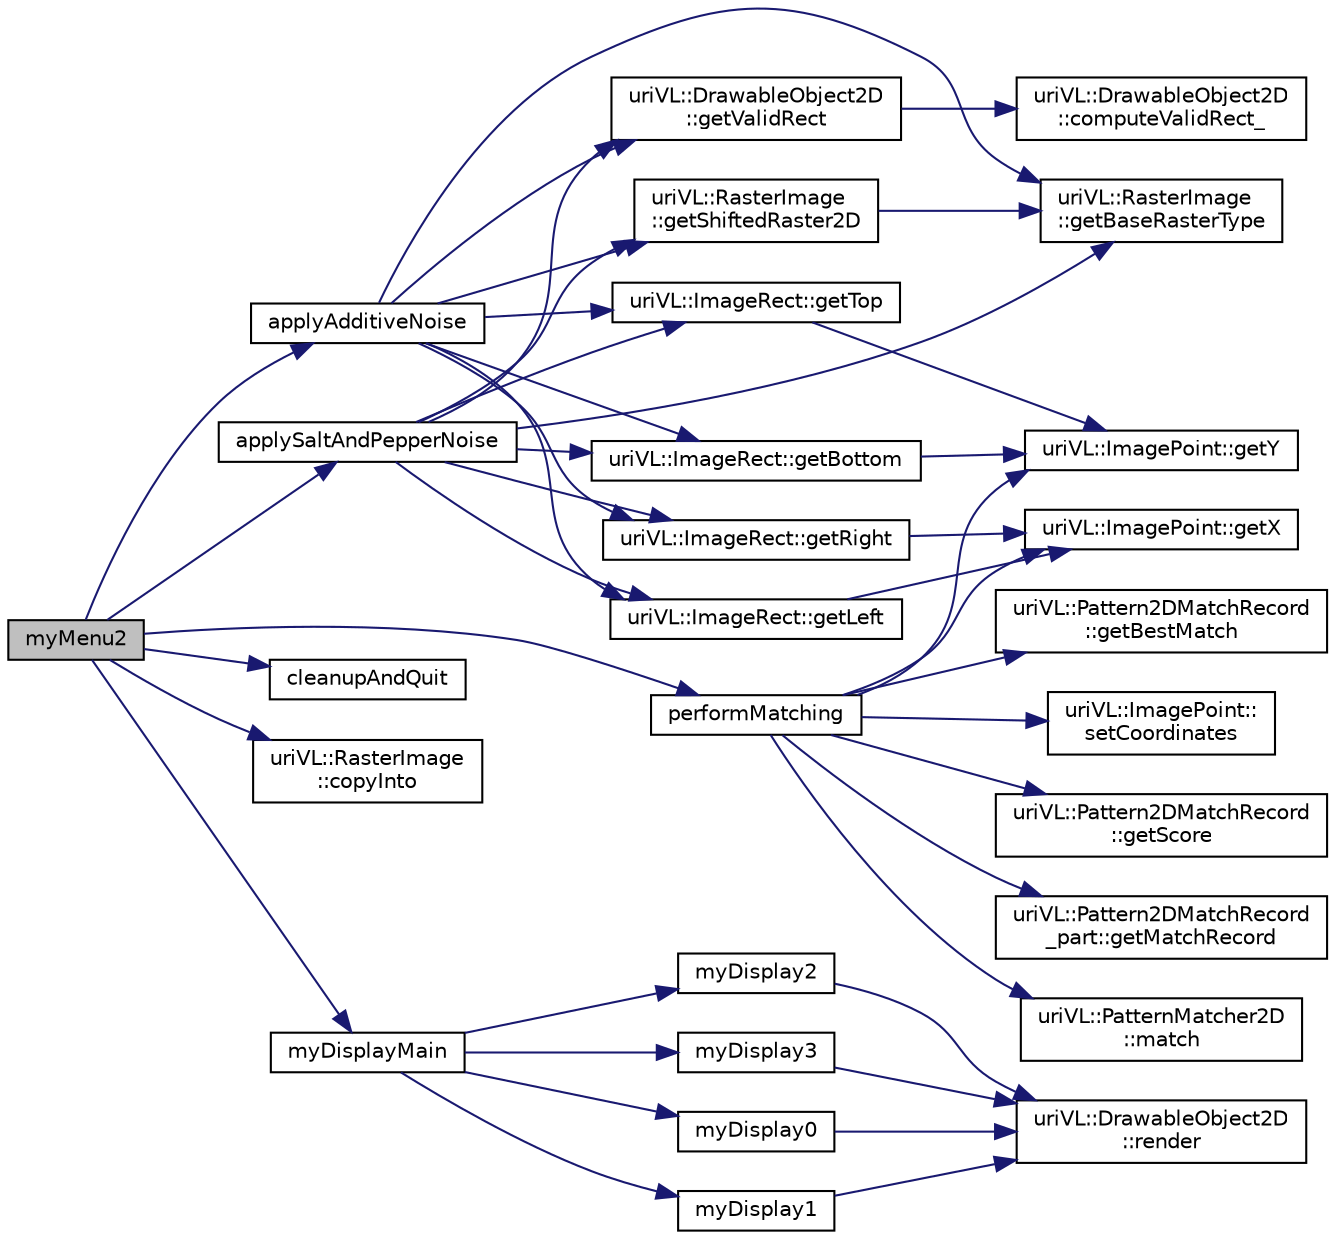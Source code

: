 digraph "myMenu2"
{
  edge [fontname="Helvetica",fontsize="10",labelfontname="Helvetica",labelfontsize="10"];
  node [fontname="Helvetica",fontsize="10",shape=record];
  rankdir="LR";
  Node1 [label="myMenu2",height=0.2,width=0.4,color="black", fillcolor="grey75", style="filled", fontcolor="black"];
  Node1 -> Node2 [color="midnightblue",fontsize="10",style="solid",fontname="Helvetica"];
  Node2 [label="applyAdditiveNoise",height=0.2,width=0.4,color="black", fillcolor="white", style="filled",URL="$patternMatching__main_8cpp.html#a5584b194c1d883ef056068f8bac16fb8"];
  Node2 -> Node3 [color="midnightblue",fontsize="10",style="solid",fontname="Helvetica"];
  Node3 [label="uriVL::RasterImage\l::getBaseRasterType",height=0.2,width=0.4,color="black", fillcolor="white", style="filled",URL="$classuriVL_1_1RasterImage.html#a68815937f6a787e4541a33b108198baf",tooltip="Returns the image&#39;s base raster type. "];
  Node2 -> Node4 [color="midnightblue",fontsize="10",style="solid",fontname="Helvetica"];
  Node4 [label="uriVL::ImageRect::getBottom",height=0.2,width=0.4,color="black", fillcolor="white", style="filled",URL="$classuriVL_1_1ImageRect.html#acb34c902550ecb25f7fa6ffb620aea71",tooltip="Returns the maximum y coordinate of the rectangle. "];
  Node4 -> Node5 [color="midnightblue",fontsize="10",style="solid",fontname="Helvetica"];
  Node5 [label="uriVL::ImagePoint::getY",height=0.2,width=0.4,color="black", fillcolor="white", style="filled",URL="$classuriVL_1_1ImagePoint.html#a4edda1ad5b1f3b39db3ac200dfddf016",tooltip="Returns the point&#39;s y coordinate. "];
  Node2 -> Node6 [color="midnightblue",fontsize="10",style="solid",fontname="Helvetica"];
  Node6 [label="uriVL::ImageRect::getLeft",height=0.2,width=0.4,color="black", fillcolor="white", style="filled",URL="$classuriVL_1_1ImageRect.html#a38bd531df6bd6c4892bca1a690feda13",tooltip="Returns the minimum x coordinate of the rectangle. "];
  Node6 -> Node7 [color="midnightblue",fontsize="10",style="solid",fontname="Helvetica"];
  Node7 [label="uriVL::ImagePoint::getX",height=0.2,width=0.4,color="black", fillcolor="white", style="filled",URL="$classuriVL_1_1ImagePoint.html#a4845eb34e164c8dffd9b366cf61f3f5b",tooltip="Returns the point&#39;s x coordinate. "];
  Node2 -> Node8 [color="midnightblue",fontsize="10",style="solid",fontname="Helvetica"];
  Node8 [label="uriVL::ImageRect::getRight",height=0.2,width=0.4,color="black", fillcolor="white", style="filled",URL="$classuriVL_1_1ImageRect.html#a89884bd1866a1b7ffb67d4cc1ec1a052",tooltip="Returns the maximum x coordinate of the rectangle. "];
  Node8 -> Node7 [color="midnightblue",fontsize="10",style="solid",fontname="Helvetica"];
  Node2 -> Node9 [color="midnightblue",fontsize="10",style="solid",fontname="Helvetica"];
  Node9 [label="uriVL::RasterImage\l::getShiftedRaster2D",height=0.2,width=0.4,color="black", fillcolor="white", style="filled",URL="$classuriVL_1_1RasterImage.html#afb1e270b389600fc0784f6c746d76ce4",tooltip="Returns the shifted base raster as a read-only 2D array. "];
  Node9 -> Node3 [color="midnightblue",fontsize="10",style="solid",fontname="Helvetica"];
  Node2 -> Node10 [color="midnightblue",fontsize="10",style="solid",fontname="Helvetica"];
  Node10 [label="uriVL::ImageRect::getTop",height=0.2,width=0.4,color="black", fillcolor="white", style="filled",URL="$classuriVL_1_1ImageRect.html#a2715b0a7b291354fd839a95ece0e0aba",tooltip="Returns the minimum y coordinate of the rectangle. "];
  Node10 -> Node5 [color="midnightblue",fontsize="10",style="solid",fontname="Helvetica"];
  Node2 -> Node11 [color="midnightblue",fontsize="10",style="solid",fontname="Helvetica"];
  Node11 [label="uriVL::DrawableObject2D\l::getValidRect",height=0.2,width=0.4,color="black", fillcolor="white", style="filled",URL="$classuriVL_1_1DrawableObject2D.html#ad654c2c5da02b3b20298c3eef4153874",tooltip="Returns the object&#39;s valid data rectangle. "];
  Node11 -> Node12 [color="midnightblue",fontsize="10",style="solid",fontname="Helvetica"];
  Node12 [label="uriVL::DrawableObject2D\l::computeValidRect_",height=0.2,width=0.4,color="black", fillcolor="white", style="filled",URL="$classuriVL_1_1DrawableObject2D.html#a9eb135fd212d80a8fbc3caa7e242d9dd",tooltip="Calculates the object&#39;s valid box. "];
  Node1 -> Node13 [color="midnightblue",fontsize="10",style="solid",fontname="Helvetica"];
  Node13 [label="applySaltAndPepperNoise",height=0.2,width=0.4,color="black", fillcolor="white", style="filled",URL="$patternMatching__main_8cpp.html#a116e5c62909abe8f1aed0705878b0d18"];
  Node13 -> Node3 [color="midnightblue",fontsize="10",style="solid",fontname="Helvetica"];
  Node13 -> Node4 [color="midnightblue",fontsize="10",style="solid",fontname="Helvetica"];
  Node13 -> Node6 [color="midnightblue",fontsize="10",style="solid",fontname="Helvetica"];
  Node13 -> Node8 [color="midnightblue",fontsize="10",style="solid",fontname="Helvetica"];
  Node13 -> Node9 [color="midnightblue",fontsize="10",style="solid",fontname="Helvetica"];
  Node13 -> Node10 [color="midnightblue",fontsize="10",style="solid",fontname="Helvetica"];
  Node13 -> Node11 [color="midnightblue",fontsize="10",style="solid",fontname="Helvetica"];
  Node1 -> Node14 [color="midnightblue",fontsize="10",style="solid",fontname="Helvetica"];
  Node14 [label="cleanupAndQuit",height=0.2,width=0.4,color="black", fillcolor="white", style="filled",URL="$patternMatching__main_8cpp.html#ab5774c0c168c63ad4c75e9bf6f09e72b"];
  Node1 -> Node15 [color="midnightblue",fontsize="10",style="solid",fontname="Helvetica"];
  Node15 [label="uriVL::RasterImage\l::copyInto",height=0.2,width=0.4,color="black", fillcolor="white", style="filled",URL="$classuriVL_1_1RasterImage.html#a945167dba31cc4a0ae359ab273dcdfea",tooltip="Copies this image into the one received as parameter. "];
  Node1 -> Node16 [color="midnightblue",fontsize="10",style="solid",fontname="Helvetica"];
  Node16 [label="myDisplayMain",height=0.2,width=0.4,color="black", fillcolor="white", style="filled",URL="$patternMatching__main_8cpp.html#af86ee6d7809b6842c4e285d141d718a7"];
  Node16 -> Node17 [color="midnightblue",fontsize="10",style="solid",fontname="Helvetica"];
  Node17 [label="myDisplay0",height=0.2,width=0.4,color="black", fillcolor="white", style="filled",URL="$patternMatching__main_8cpp.html#a203e370232115e0fd93fae4a255d9d7d"];
  Node17 -> Node18 [color="midnightblue",fontsize="10",style="solid",fontname="Helvetica"];
  Node18 [label="uriVL::DrawableObject2D\l::render",height=0.2,width=0.4,color="black", fillcolor="white", style="filled",URL="$classuriVL_1_1DrawableObject2D.html#ac8e503cfade891e7ac2a25467cb7d24a",tooltip="Renders the object at the default depth and (0, 0) location. "];
  Node16 -> Node19 [color="midnightblue",fontsize="10",style="solid",fontname="Helvetica"];
  Node19 [label="myDisplay1",height=0.2,width=0.4,color="black", fillcolor="white", style="filled",URL="$patternMatching__main_8cpp.html#a7af0867a250b60f1375c843341bc40b6"];
  Node19 -> Node18 [color="midnightblue",fontsize="10",style="solid",fontname="Helvetica"];
  Node16 -> Node20 [color="midnightblue",fontsize="10",style="solid",fontname="Helvetica"];
  Node20 [label="myDisplay2",height=0.2,width=0.4,color="black", fillcolor="white", style="filled",URL="$patternMatching__main_8cpp.html#a77634c375a18c94063bc5f225fdd2c6b"];
  Node20 -> Node18 [color="midnightblue",fontsize="10",style="solid",fontname="Helvetica"];
  Node16 -> Node21 [color="midnightblue",fontsize="10",style="solid",fontname="Helvetica"];
  Node21 [label="myDisplay3",height=0.2,width=0.4,color="black", fillcolor="white", style="filled",URL="$patternMatching__main_8cpp.html#aefcbd7b72ee22e422927277f895f0d06"];
  Node21 -> Node18 [color="midnightblue",fontsize="10",style="solid",fontname="Helvetica"];
  Node1 -> Node22 [color="midnightblue",fontsize="10",style="solid",fontname="Helvetica"];
  Node22 [label="performMatching",height=0.2,width=0.4,color="black", fillcolor="white", style="filled",URL="$patternMatching__main_8cpp.html#a03c009948b44a6193523783e40f7846e"];
  Node22 -> Node23 [color="midnightblue",fontsize="10",style="solid",fontname="Helvetica"];
  Node23 [label="uriVL::PatternMatcher2D\l::match",height=0.2,width=0.4,color="black", fillcolor="white", style="filled",URL="$classuriVL_1_1PatternMatcher2D.html#a1ce4ead57cba2554608f47aee1f012a4",tooltip="Determines the Pattern2DMatchRecord of the best match for a target pattern in an image. "];
  Node22 -> Node24 [color="midnightblue",fontsize="10",style="solid",fontname="Helvetica"];
  Node24 [label="uriVL::Pattern2DMatchRecord\l::getBestMatch",height=0.2,width=0.4,color="black", fillcolor="white", style="filled",URL="$classuriVL_1_1Pattern2DMatchRecord.html#a0739d0f7b2832e943edfff883b91b15b",tooltip="Returns the location of the best match. "];
  Node22 -> Node25 [color="midnightblue",fontsize="10",style="solid",fontname="Helvetica"];
  Node25 [label="uriVL::ImagePoint::\lsetCoordinates",height=0.2,width=0.4,color="black", fillcolor="white", style="filled",URL="$classuriVL_1_1ImagePoint.html#a253b7c2ab33d684a29059591f107802a",tooltip="Assigns new coordinates to the pixel. "];
  Node22 -> Node7 [color="midnightblue",fontsize="10",style="solid",fontname="Helvetica"];
  Node22 -> Node5 [color="midnightblue",fontsize="10",style="solid",fontname="Helvetica"];
  Node22 -> Node26 [color="midnightblue",fontsize="10",style="solid",fontname="Helvetica"];
  Node26 [label="uriVL::Pattern2DMatchRecord\l::getScore",height=0.2,width=0.4,color="black", fillcolor="white", style="filled",URL="$classuriVL_1_1Pattern2DMatchRecord.html#a003b2c8d3b2171885ee5e42692f619a4",tooltip="Returns the score of the best match found. "];
  Node22 -> Node27 [color="midnightblue",fontsize="10",style="solid",fontname="Helvetica"];
  Node27 [label="uriVL::Pattern2DMatchRecord\l_part::getMatchRecord",height=0.2,width=0.4,color="black", fillcolor="white", style="filled",URL="$classuriVL_1_1Pattern2DMatchRecord__part.html#a8b8fa229577b6bc452f66fcf91708242",tooltip="Returns the matchng record of a specific quadrant. "];
}
